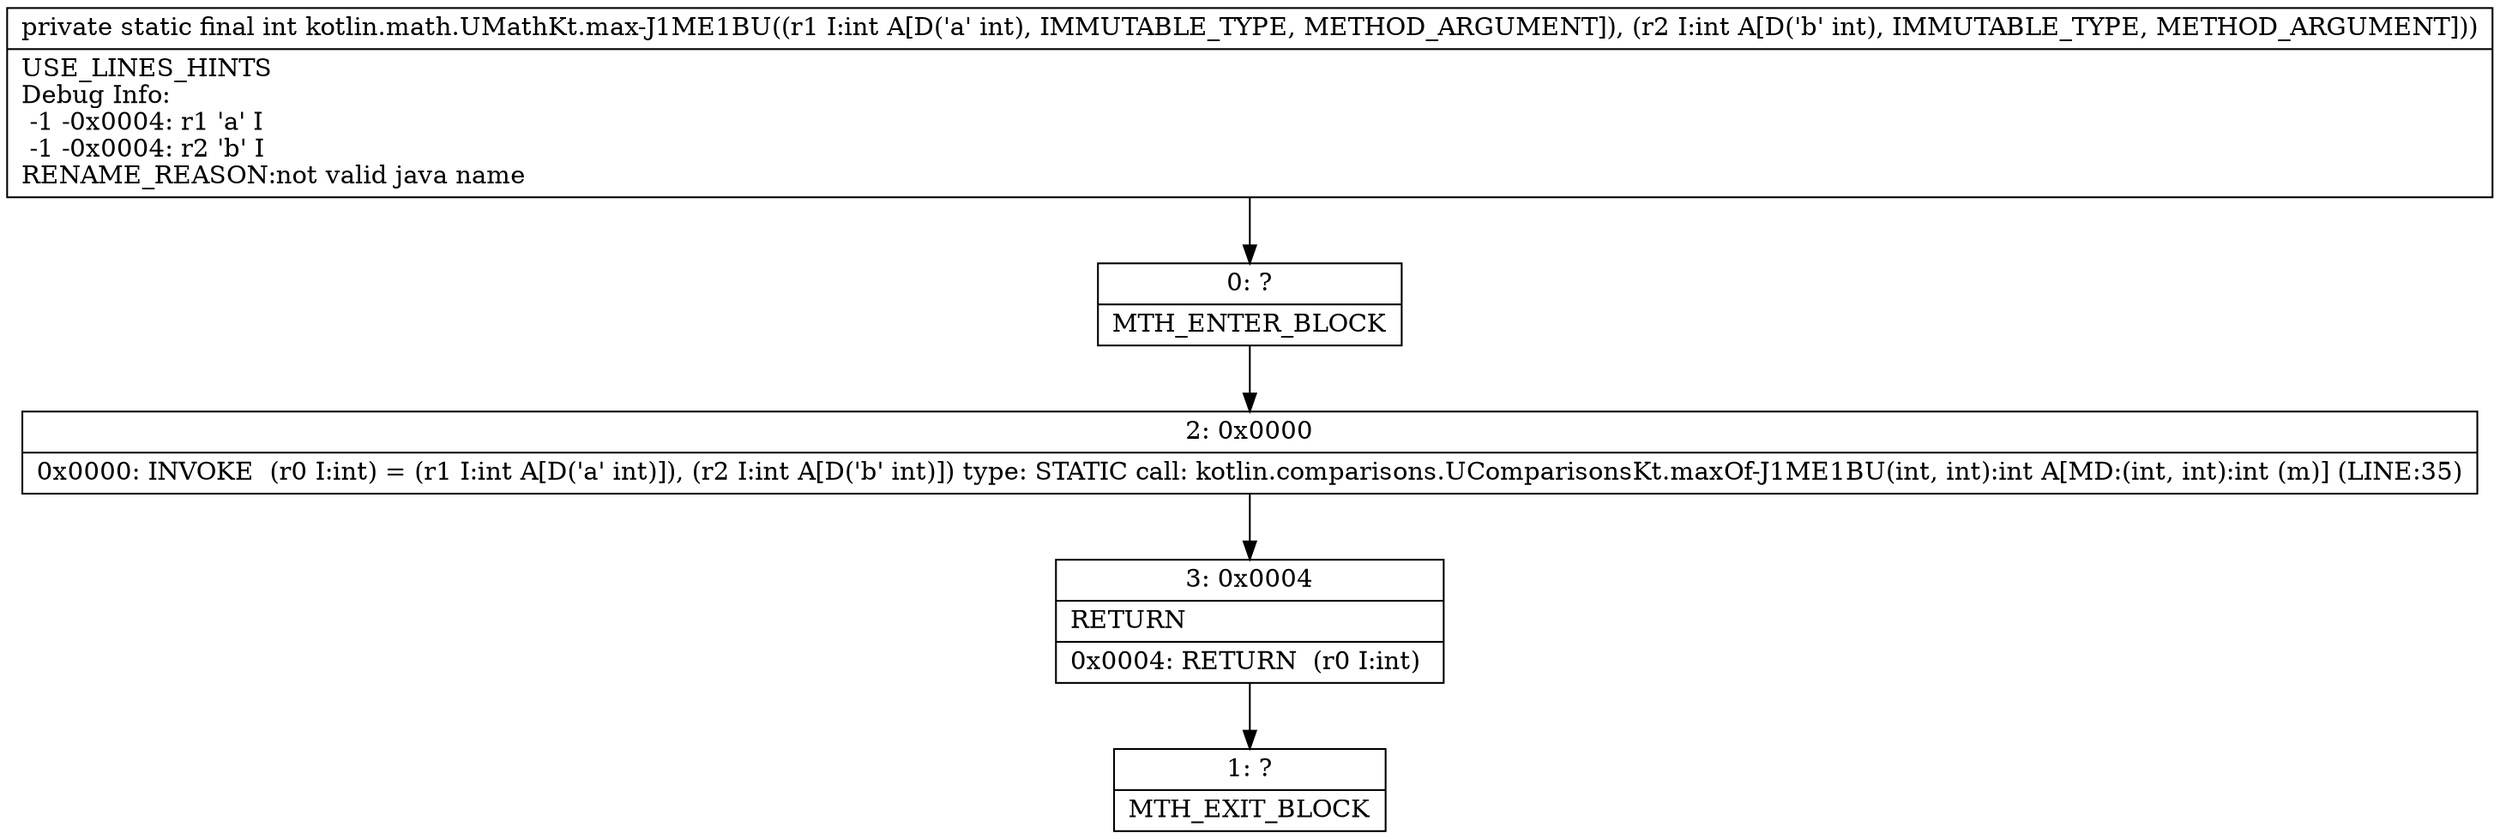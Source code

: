 digraph "CFG forkotlin.math.UMathKt.max\-J1ME1BU(II)I" {
Node_0 [shape=record,label="{0\:\ ?|MTH_ENTER_BLOCK\l}"];
Node_2 [shape=record,label="{2\:\ 0x0000|0x0000: INVOKE  (r0 I:int) = (r1 I:int A[D('a' int)]), (r2 I:int A[D('b' int)]) type: STATIC call: kotlin.comparisons.UComparisonsKt.maxOf\-J1ME1BU(int, int):int A[MD:(int, int):int (m)] (LINE:35)\l}"];
Node_3 [shape=record,label="{3\:\ 0x0004|RETURN\l|0x0004: RETURN  (r0 I:int) \l}"];
Node_1 [shape=record,label="{1\:\ ?|MTH_EXIT_BLOCK\l}"];
MethodNode[shape=record,label="{private static final int kotlin.math.UMathKt.max\-J1ME1BU((r1 I:int A[D('a' int), IMMUTABLE_TYPE, METHOD_ARGUMENT]), (r2 I:int A[D('b' int), IMMUTABLE_TYPE, METHOD_ARGUMENT]))  | USE_LINES_HINTS\lDebug Info:\l  \-1 \-0x0004: r1 'a' I\l  \-1 \-0x0004: r2 'b' I\lRENAME_REASON:not valid java name\l}"];
MethodNode -> Node_0;Node_0 -> Node_2;
Node_2 -> Node_3;
Node_3 -> Node_1;
}

